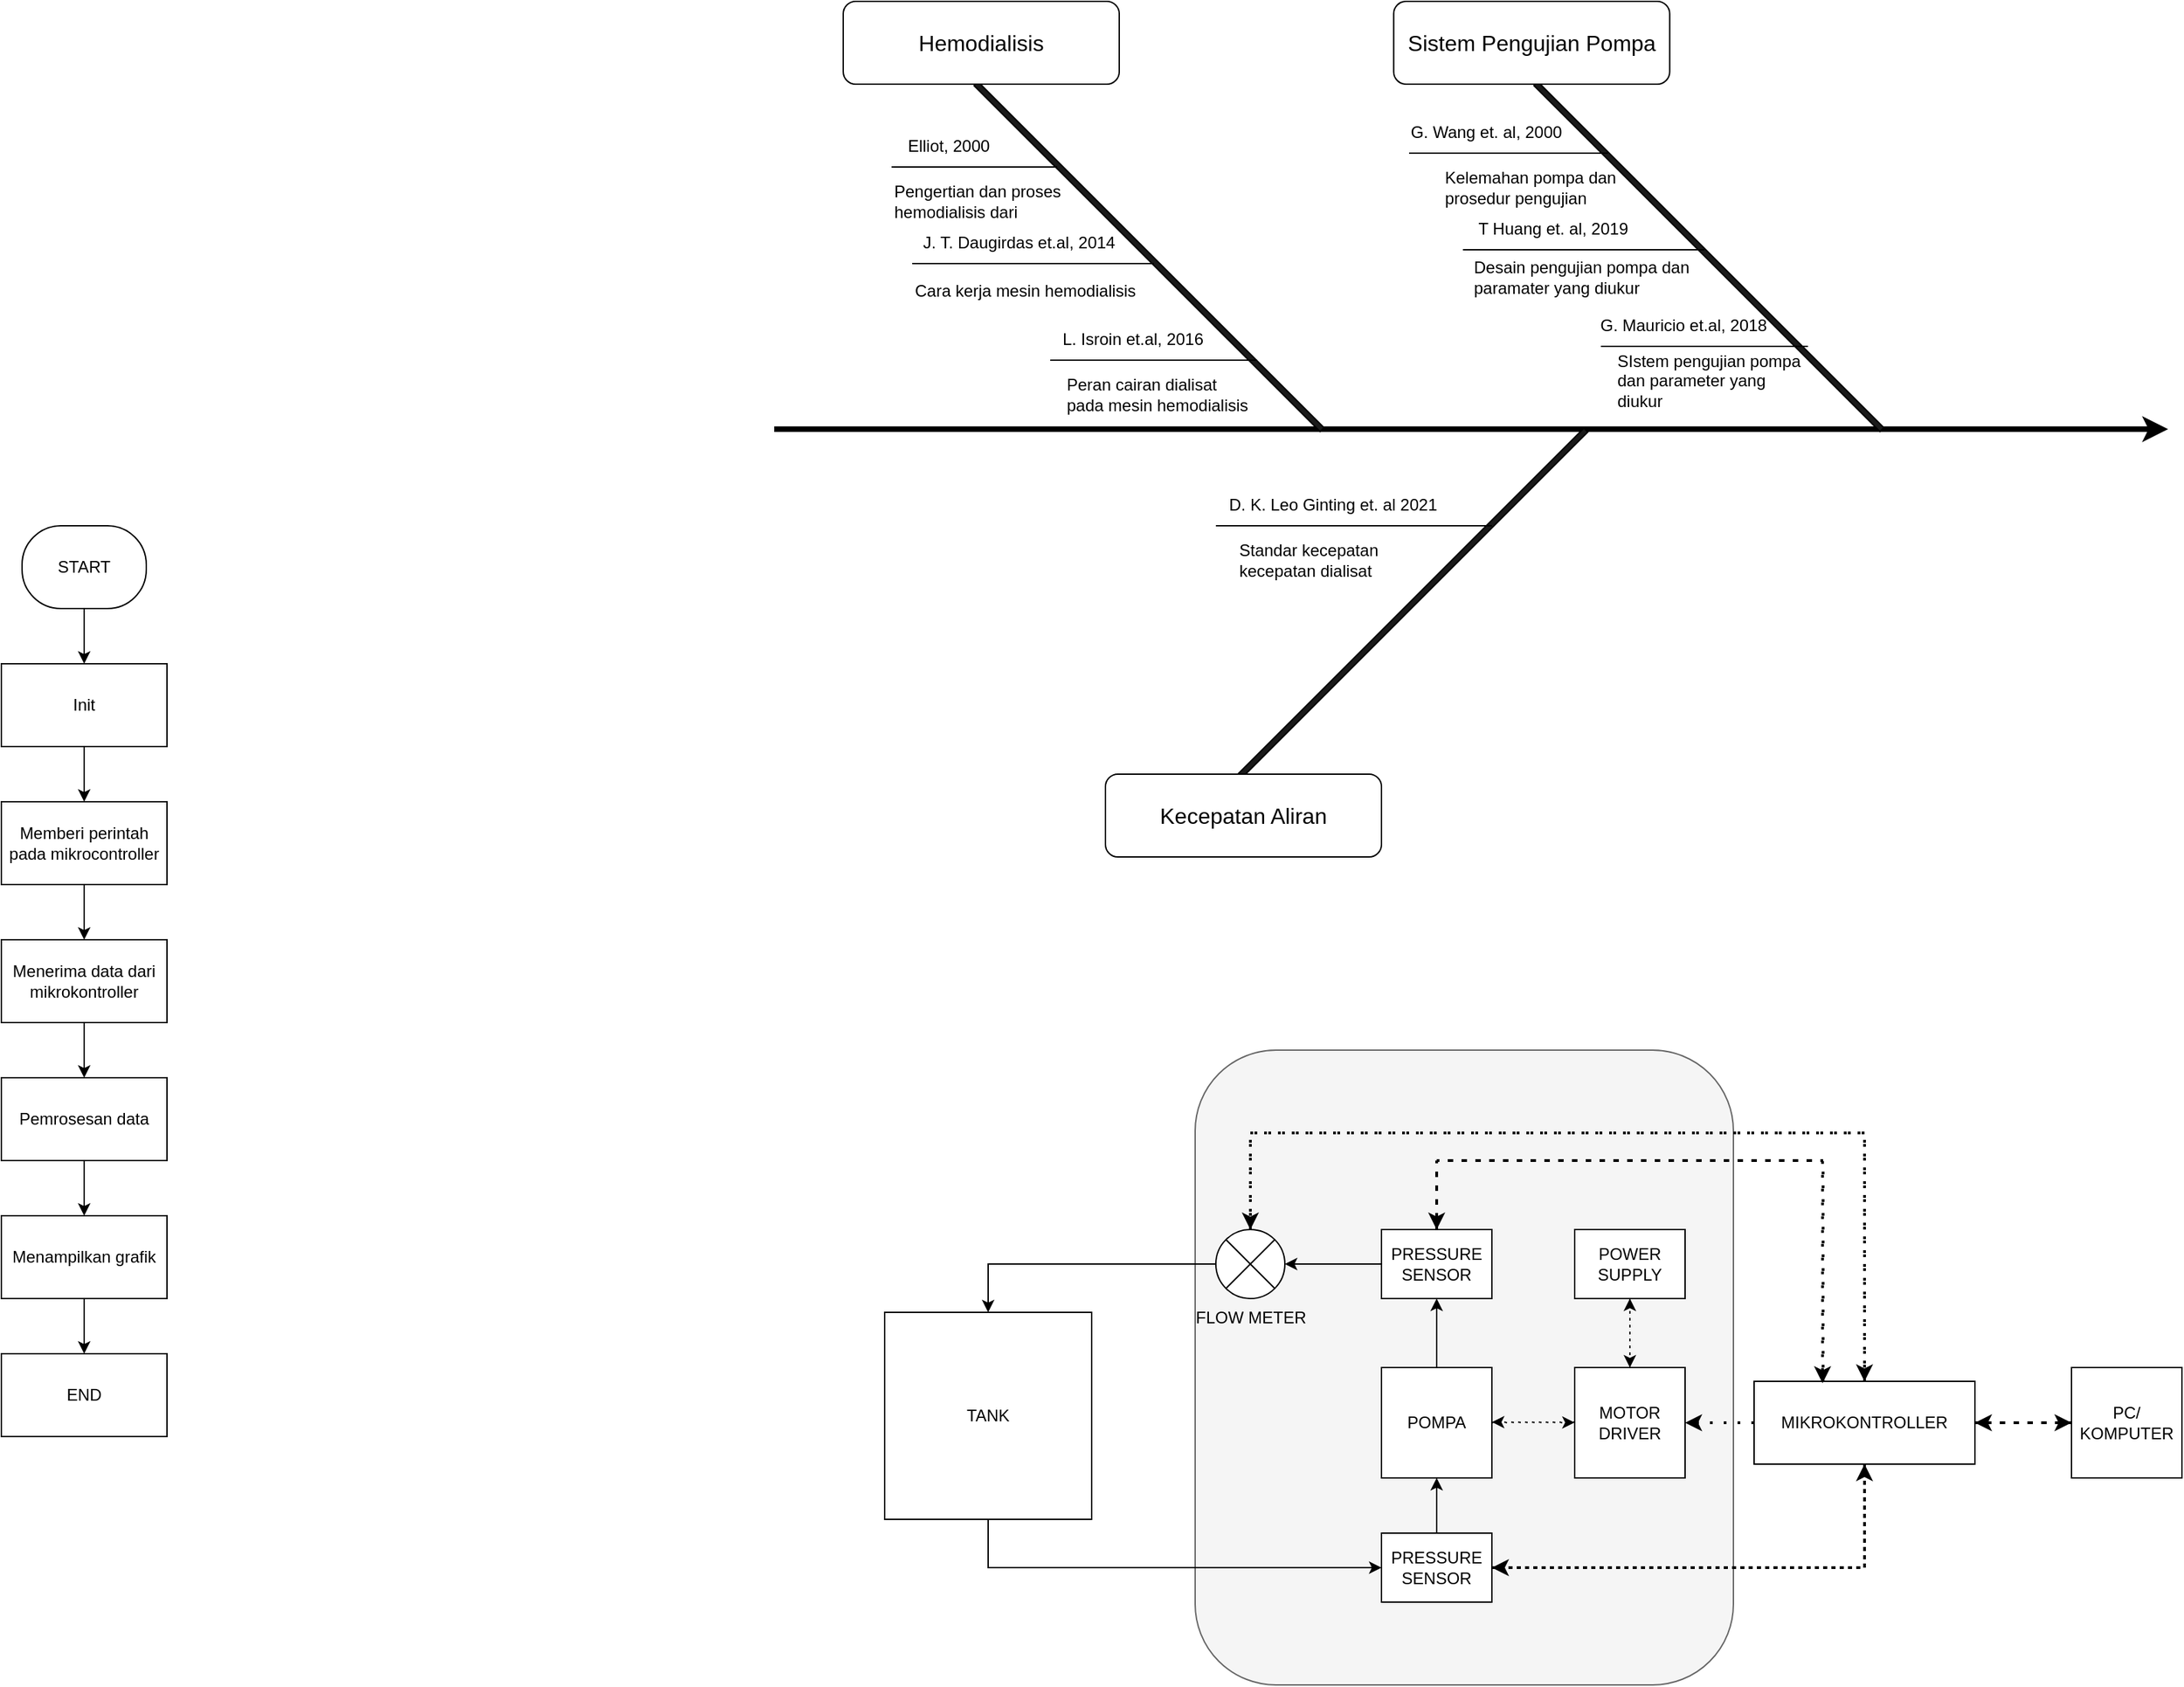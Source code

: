 <mxfile version="22.1.9" type="github">
  <diagram name="Page-1" id="5lOPCvoRQdXP354xrNP7">
    <mxGraphModel dx="2815" dy="2268" grid="1" gridSize="10" guides="1" tooltips="1" connect="1" arrows="1" fold="1" page="1" pageScale="1" pageWidth="850" pageHeight="1100" math="0" shadow="0">
      <root>
        <mxCell id="0" />
        <mxCell id="1" parent="0" />
        <mxCell id="8xiOq0TtmHueSXtaZC7R-85" value="" style="rounded=1;whiteSpace=wrap;html=1;fillColor=#f5f5f5;fontColor=#333333;strokeColor=#666666;" parent="1" vertex="1">
          <mxGeometry x="425" y="560" width="390" height="460" as="geometry" />
        </mxCell>
        <mxCell id="8xiOq0TtmHueSXtaZC7R-52" value="" style="edgeStyle=orthogonalEdgeStyle;rounded=0;orthogonalLoop=1;jettySize=auto;html=1;" parent="1" source="8xiOq0TtmHueSXtaZC7R-53" target="8xiOq0TtmHueSXtaZC7R-55" edge="1">
          <mxGeometry relative="1" as="geometry" />
        </mxCell>
        <mxCell id="8xiOq0TtmHueSXtaZC7R-69" style="edgeStyle=orthogonalEdgeStyle;rounded=0;orthogonalLoop=1;jettySize=auto;html=1;dashed=1;dashPattern=1 4;" parent="1" edge="1">
          <mxGeometry relative="1" as="geometry">
            <mxPoint x="640" y="829.82" as="sourcePoint" />
            <mxPoint x="700" y="829.82" as="targetPoint" />
            <Array as="points">
              <mxPoint x="670" y="829.82" />
              <mxPoint x="670" y="829.82" />
            </Array>
          </mxGeometry>
        </mxCell>
        <mxCell id="8xiOq0TtmHueSXtaZC7R-53" value="POMPA" style="whiteSpace=wrap;html=1;aspect=fixed;" parent="1" vertex="1">
          <mxGeometry x="560" y="790" width="80" height="80" as="geometry" />
        </mxCell>
        <mxCell id="8xiOq0TtmHueSXtaZC7R-54" value="" style="edgeStyle=orthogonalEdgeStyle;rounded=0;orthogonalLoop=1;jettySize=auto;html=1;" parent="1" source="8xiOq0TtmHueSXtaZC7R-55" target="8xiOq0TtmHueSXtaZC7R-61" edge="1">
          <mxGeometry relative="1" as="geometry" />
        </mxCell>
        <mxCell id="8xiOq0TtmHueSXtaZC7R-55" value="PRESSURE SENSOR" style="rounded=0;whiteSpace=wrap;html=1;" parent="1" vertex="1">
          <mxGeometry x="560" y="690" width="80" height="50" as="geometry" />
        </mxCell>
        <mxCell id="8xiOq0TtmHueSXtaZC7R-56" value="" style="edgeStyle=orthogonalEdgeStyle;rounded=0;orthogonalLoop=1;jettySize=auto;html=1;" parent="1" source="8xiOq0TtmHueSXtaZC7R-57" target="8xiOq0TtmHueSXtaZC7R-53" edge="1">
          <mxGeometry relative="1" as="geometry" />
        </mxCell>
        <mxCell id="8xiOq0TtmHueSXtaZC7R-77" style="edgeStyle=orthogonalEdgeStyle;rounded=0;orthogonalLoop=1;jettySize=auto;html=1;entryX=0.5;entryY=1;entryDx=0;entryDy=0;dashed=1;dashPattern=1 2;strokeWidth=2;" parent="1" source="8xiOq0TtmHueSXtaZC7R-57" target="8xiOq0TtmHueSXtaZC7R-64" edge="1">
          <mxGeometry relative="1" as="geometry" />
        </mxCell>
        <mxCell id="8xiOq0TtmHueSXtaZC7R-57" value="PRESSURE SENSOR" style="rounded=0;whiteSpace=wrap;html=1;" parent="1" vertex="1">
          <mxGeometry x="560" y="910" width="80" height="50" as="geometry" />
        </mxCell>
        <mxCell id="8xiOq0TtmHueSXtaZC7R-58" style="edgeStyle=orthogonalEdgeStyle;rounded=0;orthogonalLoop=1;jettySize=auto;html=1;entryX=0;entryY=0.5;entryDx=0;entryDy=0;" parent="1" source="8xiOq0TtmHueSXtaZC7R-59" target="8xiOq0TtmHueSXtaZC7R-57" edge="1">
          <mxGeometry relative="1" as="geometry">
            <Array as="points">
              <mxPoint x="275" y="935" />
            </Array>
          </mxGeometry>
        </mxCell>
        <mxCell id="8xiOq0TtmHueSXtaZC7R-59" value="TANK" style="whiteSpace=wrap;html=1;aspect=fixed;" parent="1" vertex="1">
          <mxGeometry x="200" y="750" width="150" height="150" as="geometry" />
        </mxCell>
        <mxCell id="8xiOq0TtmHueSXtaZC7R-60" value="" style="edgeStyle=orthogonalEdgeStyle;rounded=0;orthogonalLoop=1;jettySize=auto;html=1;" parent="1" source="8xiOq0TtmHueSXtaZC7R-61" target="8xiOq0TtmHueSXtaZC7R-59" edge="1">
          <mxGeometry relative="1" as="geometry" />
        </mxCell>
        <mxCell id="8xiOq0TtmHueSXtaZC7R-79" style="edgeStyle=orthogonalEdgeStyle;rounded=0;orthogonalLoop=1;jettySize=auto;html=1;entryX=0.5;entryY=0;entryDx=0;entryDy=0;strokeWidth=2;dashed=1;dashPattern=1 4;jumpSize=6;endSize=6;" parent="1" source="8xiOq0TtmHueSXtaZC7R-61" target="8xiOq0TtmHueSXtaZC7R-64" edge="1">
          <mxGeometry relative="1" as="geometry">
            <Array as="points">
              <mxPoint x="465" y="620" />
              <mxPoint x="910" y="620" />
            </Array>
          </mxGeometry>
        </mxCell>
        <mxCell id="8xiOq0TtmHueSXtaZC7R-61" value="FLOW METER" style="verticalLabelPosition=bottom;verticalAlign=top;html=1;shape=mxgraph.flowchart.or;" parent="1" vertex="1">
          <mxGeometry x="440" y="690" width="50" height="50" as="geometry" />
        </mxCell>
        <mxCell id="8xiOq0TtmHueSXtaZC7R-72" style="edgeStyle=orthogonalEdgeStyle;rounded=0;orthogonalLoop=1;jettySize=auto;html=1;entryX=1;entryY=0.5;entryDx=0;entryDy=0;dashed=1;dashPattern=1 2;strokeWidth=2;" parent="1" edge="1">
          <mxGeometry relative="1" as="geometry">
            <mxPoint x="910" y="860" as="sourcePoint" />
            <mxPoint x="640.0" y="935" as="targetPoint" />
            <Array as="points">
              <mxPoint x="910" y="935" />
            </Array>
          </mxGeometry>
        </mxCell>
        <mxCell id="8xiOq0TtmHueSXtaZC7R-75" style="edgeStyle=orthogonalEdgeStyle;rounded=0;orthogonalLoop=1;jettySize=auto;html=1;entryX=0.5;entryY=0;entryDx=0;entryDy=0;dashed=1;dashPattern=1 4;strokeWidth=2;" parent="1" source="8xiOq0TtmHueSXtaZC7R-64" target="8xiOq0TtmHueSXtaZC7R-55" edge="1">
          <mxGeometry relative="1" as="geometry">
            <Array as="points">
              <mxPoint x="880" y="640" />
              <mxPoint x="600" y="640" />
            </Array>
          </mxGeometry>
        </mxCell>
        <mxCell id="8xiOq0TtmHueSXtaZC7R-81" value="" style="edgeStyle=orthogonalEdgeStyle;rounded=0;orthogonalLoop=1;jettySize=auto;html=1;dashed=1;dashPattern=1 4;strokeWidth=2;" parent="1" source="8xiOq0TtmHueSXtaZC7R-64" target="8xiOq0TtmHueSXtaZC7R-67" edge="1">
          <mxGeometry relative="1" as="geometry" />
        </mxCell>
        <mxCell id="8xiOq0TtmHueSXtaZC7R-83" value="" style="edgeStyle=orthogonalEdgeStyle;rounded=0;orthogonalLoop=1;jettySize=auto;html=1;dashed=1;dashPattern=1 4;strokeWidth=2;" parent="1" source="8xiOq0TtmHueSXtaZC7R-64" target="8xiOq0TtmHueSXtaZC7R-82" edge="1">
          <mxGeometry relative="1" as="geometry" />
        </mxCell>
        <mxCell id="8xiOq0TtmHueSXtaZC7R-64" value="MIKROKONTROLLER" style="rounded=0;whiteSpace=wrap;html=1;" parent="1" vertex="1">
          <mxGeometry x="830" y="800" width="160" height="60" as="geometry" />
        </mxCell>
        <mxCell id="8xiOq0TtmHueSXtaZC7R-70" value="" style="edgeStyle=orthogonalEdgeStyle;rounded=0;orthogonalLoop=1;jettySize=auto;html=1;dashed=1;dashPattern=1 4;" parent="1" source="8xiOq0TtmHueSXtaZC7R-66" target="8xiOq0TtmHueSXtaZC7R-67" edge="1">
          <mxGeometry relative="1" as="geometry" />
        </mxCell>
        <mxCell id="8xiOq0TtmHueSXtaZC7R-66" value="POWER SUPPLY" style="rounded=0;whiteSpace=wrap;html=1;" parent="1" vertex="1">
          <mxGeometry x="700" y="690" width="80" height="50" as="geometry" />
        </mxCell>
        <mxCell id="8xiOq0TtmHueSXtaZC7R-68" value="" style="edgeStyle=orthogonalEdgeStyle;rounded=0;orthogonalLoop=1;jettySize=auto;html=1;dashed=1;dashPattern=1 4;" parent="1" edge="1">
          <mxGeometry relative="1" as="geometry">
            <mxPoint x="700" y="829.55" as="sourcePoint" />
            <mxPoint x="640" y="829.55" as="targetPoint" />
            <Array as="points">
              <mxPoint x="670" y="829.55" />
              <mxPoint x="670" y="829.55" />
            </Array>
          </mxGeometry>
        </mxCell>
        <mxCell id="8xiOq0TtmHueSXtaZC7R-71" style="edgeStyle=orthogonalEdgeStyle;rounded=0;orthogonalLoop=1;jettySize=auto;html=1;entryX=0.5;entryY=1;entryDx=0;entryDy=0;dashed=1;dashPattern=1 4;" parent="1" source="8xiOq0TtmHueSXtaZC7R-67" target="8xiOq0TtmHueSXtaZC7R-66" edge="1">
          <mxGeometry relative="1" as="geometry">
            <Array as="points">
              <mxPoint x="740" y="760" />
              <mxPoint x="740" y="760" />
            </Array>
          </mxGeometry>
        </mxCell>
        <mxCell id="8xiOq0TtmHueSXtaZC7R-67" value="MOTOR DRIVER" style="rounded=0;whiteSpace=wrap;html=1;" parent="1" vertex="1">
          <mxGeometry x="700" y="790" width="80" height="80" as="geometry" />
        </mxCell>
        <mxCell id="8xiOq0TtmHueSXtaZC7R-74" style="edgeStyle=orthogonalEdgeStyle;rounded=0;orthogonalLoop=1;jettySize=auto;html=1;entryX=0.5;entryY=0;entryDx=0;entryDy=0;entryPerimeter=0;dashed=1;strokeWidth=2;dashPattern=1 4;" parent="1" source="8xiOq0TtmHueSXtaZC7R-64" target="8xiOq0TtmHueSXtaZC7R-61" edge="1">
          <mxGeometry relative="1" as="geometry">
            <Array as="points">
              <mxPoint x="910" y="620" />
              <mxPoint x="465" y="620" />
            </Array>
          </mxGeometry>
        </mxCell>
        <mxCell id="8xiOq0TtmHueSXtaZC7R-80" style="edgeStyle=orthogonalEdgeStyle;rounded=0;orthogonalLoop=1;jettySize=auto;html=1;entryX=0.31;entryY=0.023;entryDx=0;entryDy=0;entryPerimeter=0;dashed=1;dashPattern=1 4;strokeWidth=2;" parent="1" source="8xiOq0TtmHueSXtaZC7R-55" target="8xiOq0TtmHueSXtaZC7R-64" edge="1">
          <mxGeometry relative="1" as="geometry">
            <Array as="points">
              <mxPoint x="600" y="640" />
              <mxPoint x="880" y="640" />
            </Array>
          </mxGeometry>
        </mxCell>
        <mxCell id="8xiOq0TtmHueSXtaZC7R-84" style="edgeStyle=orthogonalEdgeStyle;rounded=0;orthogonalLoop=1;jettySize=auto;html=1;dashed=1;dashPattern=1 4;strokeWidth=2;" parent="1" source="8xiOq0TtmHueSXtaZC7R-82" target="8xiOq0TtmHueSXtaZC7R-64" edge="1">
          <mxGeometry relative="1" as="geometry" />
        </mxCell>
        <mxCell id="8xiOq0TtmHueSXtaZC7R-82" value="PC/&lt;br&gt;KOMPUTER" style="rounded=0;whiteSpace=wrap;html=1;" parent="1" vertex="1">
          <mxGeometry x="1060" y="790" width="80" height="80" as="geometry" />
        </mxCell>
        <mxCell id="8xiOq0TtmHueSXtaZC7R-94" value="" style="edgeStyle=orthogonalEdgeStyle;rounded=0;orthogonalLoop=1;jettySize=auto;html=1;" parent="1" source="8xiOq0TtmHueSXtaZC7R-87" target="8xiOq0TtmHueSXtaZC7R-89" edge="1">
          <mxGeometry relative="1" as="geometry" />
        </mxCell>
        <mxCell id="8xiOq0TtmHueSXtaZC7R-87" value="START" style="rounded=1;whiteSpace=wrap;html=1;arcSize=47;" parent="1" vertex="1">
          <mxGeometry x="-425" y="180" width="90" height="60" as="geometry" />
        </mxCell>
        <mxCell id="8xiOq0TtmHueSXtaZC7R-96" value="" style="edgeStyle=orthogonalEdgeStyle;rounded=0;orthogonalLoop=1;jettySize=auto;html=1;" parent="1" source="8xiOq0TtmHueSXtaZC7R-89" target="8xiOq0TtmHueSXtaZC7R-90" edge="1">
          <mxGeometry relative="1" as="geometry" />
        </mxCell>
        <mxCell id="8xiOq0TtmHueSXtaZC7R-89" value="Init" style="rounded=0;whiteSpace=wrap;html=1;" parent="1" vertex="1">
          <mxGeometry x="-440" y="280" width="120" height="60" as="geometry" />
        </mxCell>
        <mxCell id="8xiOq0TtmHueSXtaZC7R-97" value="" style="edgeStyle=orthogonalEdgeStyle;rounded=0;orthogonalLoop=1;jettySize=auto;html=1;" parent="1" source="8xiOq0TtmHueSXtaZC7R-90" target="8xiOq0TtmHueSXtaZC7R-91" edge="1">
          <mxGeometry relative="1" as="geometry" />
        </mxCell>
        <mxCell id="8xiOq0TtmHueSXtaZC7R-90" value="Memberi perintah pada mikrocontroller" style="rounded=0;whiteSpace=wrap;html=1;" parent="1" vertex="1">
          <mxGeometry x="-440" y="380" width="120" height="60" as="geometry" />
        </mxCell>
        <mxCell id="8xiOq0TtmHueSXtaZC7R-98" value="" style="edgeStyle=orthogonalEdgeStyle;rounded=0;orthogonalLoop=1;jettySize=auto;html=1;" parent="1" source="8xiOq0TtmHueSXtaZC7R-91" target="8xiOq0TtmHueSXtaZC7R-92" edge="1">
          <mxGeometry relative="1" as="geometry" />
        </mxCell>
        <mxCell id="8xiOq0TtmHueSXtaZC7R-91" value="Menerima data dari mikrokontroller" style="rounded=0;whiteSpace=wrap;html=1;" parent="1" vertex="1">
          <mxGeometry x="-440" y="480" width="120" height="60" as="geometry" />
        </mxCell>
        <mxCell id="8xiOq0TtmHueSXtaZC7R-99" value="" style="edgeStyle=orthogonalEdgeStyle;rounded=0;orthogonalLoop=1;jettySize=auto;html=1;" parent="1" source="8xiOq0TtmHueSXtaZC7R-92" target="8xiOq0TtmHueSXtaZC7R-93" edge="1">
          <mxGeometry relative="1" as="geometry" />
        </mxCell>
        <mxCell id="8xiOq0TtmHueSXtaZC7R-92" value="Pemrosesan data" style="rounded=0;whiteSpace=wrap;html=1;" parent="1" vertex="1">
          <mxGeometry x="-440" y="580" width="120" height="60" as="geometry" />
        </mxCell>
        <mxCell id="8xiOq0TtmHueSXtaZC7R-101" value="" style="edgeStyle=orthogonalEdgeStyle;rounded=0;orthogonalLoop=1;jettySize=auto;html=1;" parent="1" source="8xiOq0TtmHueSXtaZC7R-93" target="8xiOq0TtmHueSXtaZC7R-100" edge="1">
          <mxGeometry relative="1" as="geometry" />
        </mxCell>
        <mxCell id="8xiOq0TtmHueSXtaZC7R-93" value="Menampilkan grafik" style="rounded=0;whiteSpace=wrap;html=1;" parent="1" vertex="1">
          <mxGeometry x="-440" y="680" width="120" height="60" as="geometry" />
        </mxCell>
        <mxCell id="8xiOq0TtmHueSXtaZC7R-100" value="END" style="rounded=0;whiteSpace=wrap;html=1;" parent="1" vertex="1">
          <mxGeometry x="-440" y="780" width="120" height="60" as="geometry" />
        </mxCell>
        <mxCell id="uNaUa5ezFDl6BM7CNTOM-3" value="" style="endArrow=classic;html=1;rounded=0;edgeStyle=orthogonalEdgeStyle;strokeWidth=4;" edge="1" parent="1">
          <mxGeometry width="50" height="50" relative="1" as="geometry">
            <mxPoint x="120" y="110" as="sourcePoint" />
            <mxPoint x="1130" y="110" as="targetPoint" />
          </mxGeometry>
        </mxCell>
        <mxCell id="uNaUa5ezFDl6BM7CNTOM-11" value="" style="rounded=0;whiteSpace=wrap;html=1;rotation=45;fillColor=#1A1A1A;" vertex="1" parent="1">
          <mxGeometry x="214.32" y="-17" width="354.52" height="4" as="geometry" />
        </mxCell>
        <mxCell id="uNaUa5ezFDl6BM7CNTOM-14" value="&lt;font style=&quot;font-size: 16px;&quot;&gt;Hemodialisis&lt;/font&gt;" style="rounded=1;whiteSpace=wrap;html=1;fontSize=14;" vertex="1" parent="1">
          <mxGeometry x="170" y="-200" width="200" height="60" as="geometry" />
        </mxCell>
        <mxCell id="uNaUa5ezFDl6BM7CNTOM-17" value="" style="endArrow=none;html=1;rounded=0;edgeStyle=orthogonalEdgeStyle;" edge="1" parent="1">
          <mxGeometry width="50" height="50" relative="1" as="geometry">
            <mxPoint x="205" y="-80" as="sourcePoint" />
            <mxPoint x="325" y="-80" as="targetPoint" />
          </mxGeometry>
        </mxCell>
        <mxCell id="uNaUa5ezFDl6BM7CNTOM-19" value="Elliot, 2000" style="text;html=1;strokeColor=none;fillColor=none;align=center;verticalAlign=middle;whiteSpace=wrap;rounded=0;" vertex="1" parent="1">
          <mxGeometry x="214.32" y="-110" width="65" height="30" as="geometry" />
        </mxCell>
        <mxCell id="uNaUa5ezFDl6BM7CNTOM-20" value="&lt;div style=&quot;&quot;&gt;&lt;span style=&quot;background-color: initial;&quot;&gt;Pengertian dan proses hemodialisis dari&lt;/span&gt;&lt;/div&gt;" style="text;html=1;strokeColor=none;fillColor=none;align=left;verticalAlign=middle;whiteSpace=wrap;rounded=0;" vertex="1" parent="1">
          <mxGeometry x="205" y="-70" width="140" height="30" as="geometry" />
        </mxCell>
        <mxCell id="uNaUa5ezFDl6BM7CNTOM-21" value="" style="endArrow=none;html=1;rounded=0;edgeStyle=orthogonalEdgeStyle;" edge="1" parent="1">
          <mxGeometry width="50" height="50" relative="1" as="geometry">
            <mxPoint x="220" y="-10" as="sourcePoint" />
            <mxPoint x="395" y="-10" as="targetPoint" />
          </mxGeometry>
        </mxCell>
        <mxCell id="uNaUa5ezFDl6BM7CNTOM-22" value="J. T. Daugirdas et.al, 2014" style="text;html=1;strokeColor=none;fillColor=none;align=center;verticalAlign=middle;whiteSpace=wrap;rounded=0;" vertex="1" parent="1">
          <mxGeometry x="225" y="-40" width="145" height="30" as="geometry" />
        </mxCell>
        <mxCell id="uNaUa5ezFDl6BM7CNTOM-23" value="&lt;div style=&quot;&quot;&gt;&lt;span style=&quot;background-color: initial;&quot;&gt;Cara kerja mesin hemodialisis&lt;/span&gt;&lt;/div&gt;" style="text;html=1;strokeColor=none;fillColor=none;align=left;verticalAlign=middle;whiteSpace=wrap;rounded=0;" vertex="1" parent="1">
          <mxGeometry x="220" width="185" height="20" as="geometry" />
        </mxCell>
        <mxCell id="uNaUa5ezFDl6BM7CNTOM-26" value="" style="rounded=0;whiteSpace=wrap;html=1;rotation=45;fillColor=#1A1A1A;" vertex="1" parent="1">
          <mxGeometry x="620" y="-17" width="354.52" height="4" as="geometry" />
        </mxCell>
        <mxCell id="uNaUa5ezFDl6BM7CNTOM-27" value="" style="rounded=0;whiteSpace=wrap;html=1;rotation=135;fillColor=#1A1A1A;flipH=1;flipV=1;" vertex="1" parent="1">
          <mxGeometry x="405.48" y="234" width="354.52" height="4" as="geometry" />
        </mxCell>
        <mxCell id="uNaUa5ezFDl6BM7CNTOM-29" value="" style="endArrow=none;html=1;rounded=0;edgeStyle=orthogonalEdgeStyle;" edge="1" parent="1">
          <mxGeometry width="50" height="50" relative="1" as="geometry">
            <mxPoint x="320" y="60" as="sourcePoint" />
            <mxPoint x="470" y="60" as="targetPoint" />
          </mxGeometry>
        </mxCell>
        <mxCell id="uNaUa5ezFDl6BM7CNTOM-30" value="L. Isroin et.al, 2016" style="text;html=1;strokeColor=none;fillColor=none;align=center;verticalAlign=middle;whiteSpace=wrap;rounded=0;" vertex="1" parent="1">
          <mxGeometry x="310" y="30" width="140" height="30" as="geometry" />
        </mxCell>
        <mxCell id="uNaUa5ezFDl6BM7CNTOM-31" value="&lt;div style=&quot;&quot;&gt;&lt;span style=&quot;background-color: initial;&quot;&gt;Peran cairan dialisat pada mesin hemodialisis&lt;/span&gt;&lt;/div&gt;" style="text;html=1;strokeColor=none;fillColor=none;align=left;verticalAlign=middle;whiteSpace=wrap;rounded=0;" vertex="1" parent="1">
          <mxGeometry x="330" y="70" width="140" height="30" as="geometry" />
        </mxCell>
        <mxCell id="uNaUa5ezFDl6BM7CNTOM-33" value="" style="endArrow=none;html=1;rounded=0;edgeStyle=orthogonalEdgeStyle;" edge="1" parent="1">
          <mxGeometry width="50" height="50" relative="1" as="geometry">
            <mxPoint x="440" y="180" as="sourcePoint" />
            <mxPoint x="640" y="180" as="targetPoint" />
          </mxGeometry>
        </mxCell>
        <mxCell id="uNaUa5ezFDl6BM7CNTOM-34" value="D. K. Leo Ginting et. al 2021" style="text;html=1;strokeColor=none;fillColor=none;align=center;verticalAlign=middle;whiteSpace=wrap;rounded=0;" vertex="1" parent="1">
          <mxGeometry x="440" y="150" width="170" height="30" as="geometry" />
        </mxCell>
        <mxCell id="uNaUa5ezFDl6BM7CNTOM-35" value="&lt;div style=&quot;&quot;&gt;&lt;span style=&quot;background-color: initial;&quot;&gt;Standar kecepatan kecepatan dialisat&lt;/span&gt;&lt;/div&gt;" style="text;html=1;strokeColor=none;fillColor=none;align=left;verticalAlign=middle;whiteSpace=wrap;rounded=0;" vertex="1" parent="1">
          <mxGeometry x="455.0" y="190" width="140" height="30" as="geometry" />
        </mxCell>
        <mxCell id="uNaUa5ezFDl6BM7CNTOM-15" value="&lt;font style=&quot;font-size: 16px;&quot;&gt;Kecepatan Aliran&lt;/font&gt;" style="rounded=1;whiteSpace=wrap;html=1;" vertex="1" parent="1">
          <mxGeometry x="360" y="360" width="200" height="60" as="geometry" />
        </mxCell>
        <mxCell id="uNaUa5ezFDl6BM7CNTOM-16" value="&lt;span style=&quot;font-size: 16px;&quot;&gt;Sistem Pengujian Pompa&lt;/span&gt;" style="rounded=1;whiteSpace=wrap;html=1;" vertex="1" parent="1">
          <mxGeometry x="568.84" y="-200" width="200" height="60" as="geometry" />
        </mxCell>
        <mxCell id="uNaUa5ezFDl6BM7CNTOM-36" value="" style="endArrow=none;html=1;rounded=0;edgeStyle=orthogonalEdgeStyle;" edge="1" parent="1">
          <mxGeometry width="50" height="50" relative="1" as="geometry">
            <mxPoint x="580" y="-90" as="sourcePoint" />
            <mxPoint x="724" y="-90" as="targetPoint" />
          </mxGeometry>
        </mxCell>
        <mxCell id="uNaUa5ezFDl6BM7CNTOM-37" value="G. Wang et. al, 2000" style="text;html=1;strokeColor=none;fillColor=none;align=center;verticalAlign=middle;whiteSpace=wrap;rounded=0;" vertex="1" parent="1">
          <mxGeometry x="571.68" y="-120" width="128.32" height="30" as="geometry" />
        </mxCell>
        <mxCell id="uNaUa5ezFDl6BM7CNTOM-38" value="&lt;div style=&quot;&quot;&gt;&lt;span style=&quot;background-color: initial;&quot;&gt;Kelemahan pompa dan prosedur pengujian&lt;/span&gt;&lt;/div&gt;" style="text;html=1;strokeColor=none;fillColor=none;align=left;verticalAlign=middle;whiteSpace=wrap;rounded=0;" vertex="1" parent="1">
          <mxGeometry x="604" y="-80" width="140" height="30" as="geometry" />
        </mxCell>
        <mxCell id="uNaUa5ezFDl6BM7CNTOM-39" value="" style="endArrow=none;html=1;rounded=0;edgeStyle=orthogonalEdgeStyle;" edge="1" parent="1">
          <mxGeometry width="50" height="50" relative="1" as="geometry">
            <mxPoint x="619" y="-20" as="sourcePoint" />
            <mxPoint x="794" y="-20" as="targetPoint" />
          </mxGeometry>
        </mxCell>
        <mxCell id="uNaUa5ezFDl6BM7CNTOM-40" value="T Huang et. al, 2019" style="text;html=1;strokeColor=none;fillColor=none;align=center;verticalAlign=middle;whiteSpace=wrap;rounded=0;" vertex="1" parent="1">
          <mxGeometry x="625" y="-50" width="119" height="30" as="geometry" />
        </mxCell>
        <mxCell id="uNaUa5ezFDl6BM7CNTOM-41" value="Desain pengujian pompa dan paramater yang diukur" style="text;html=1;strokeColor=none;fillColor=none;align=left;verticalAlign=middle;whiteSpace=wrap;rounded=0;" vertex="1" parent="1">
          <mxGeometry x="625" y="-10" width="185" height="20" as="geometry" />
        </mxCell>
        <mxCell id="uNaUa5ezFDl6BM7CNTOM-42" value="" style="endArrow=none;html=1;rounded=0;edgeStyle=orthogonalEdgeStyle;" edge="1" parent="1">
          <mxGeometry width="50" height="50" relative="1" as="geometry">
            <mxPoint x="719" y="50" as="sourcePoint" />
            <mxPoint x="869" y="50" as="targetPoint" />
          </mxGeometry>
        </mxCell>
        <mxCell id="uNaUa5ezFDl6BM7CNTOM-43" value="G. Mauricio et.al, 2018" style="text;html=1;strokeColor=none;fillColor=none;align=center;verticalAlign=middle;whiteSpace=wrap;rounded=0;" vertex="1" parent="1">
          <mxGeometry x="709" y="20" width="140" height="30" as="geometry" />
        </mxCell>
        <mxCell id="uNaUa5ezFDl6BM7CNTOM-44" value="&lt;div style=&quot;&quot;&gt;&lt;span style=&quot;background-color: initial;&quot;&gt;SIstem pengujian pompa dan parameter yang diukur&lt;/span&gt;&lt;/div&gt;" style="text;html=1;strokeColor=none;fillColor=none;align=left;verticalAlign=middle;whiteSpace=wrap;rounded=0;" vertex="1" parent="1">
          <mxGeometry x="729" y="60" width="140" height="30" as="geometry" />
        </mxCell>
      </root>
    </mxGraphModel>
  </diagram>
</mxfile>
